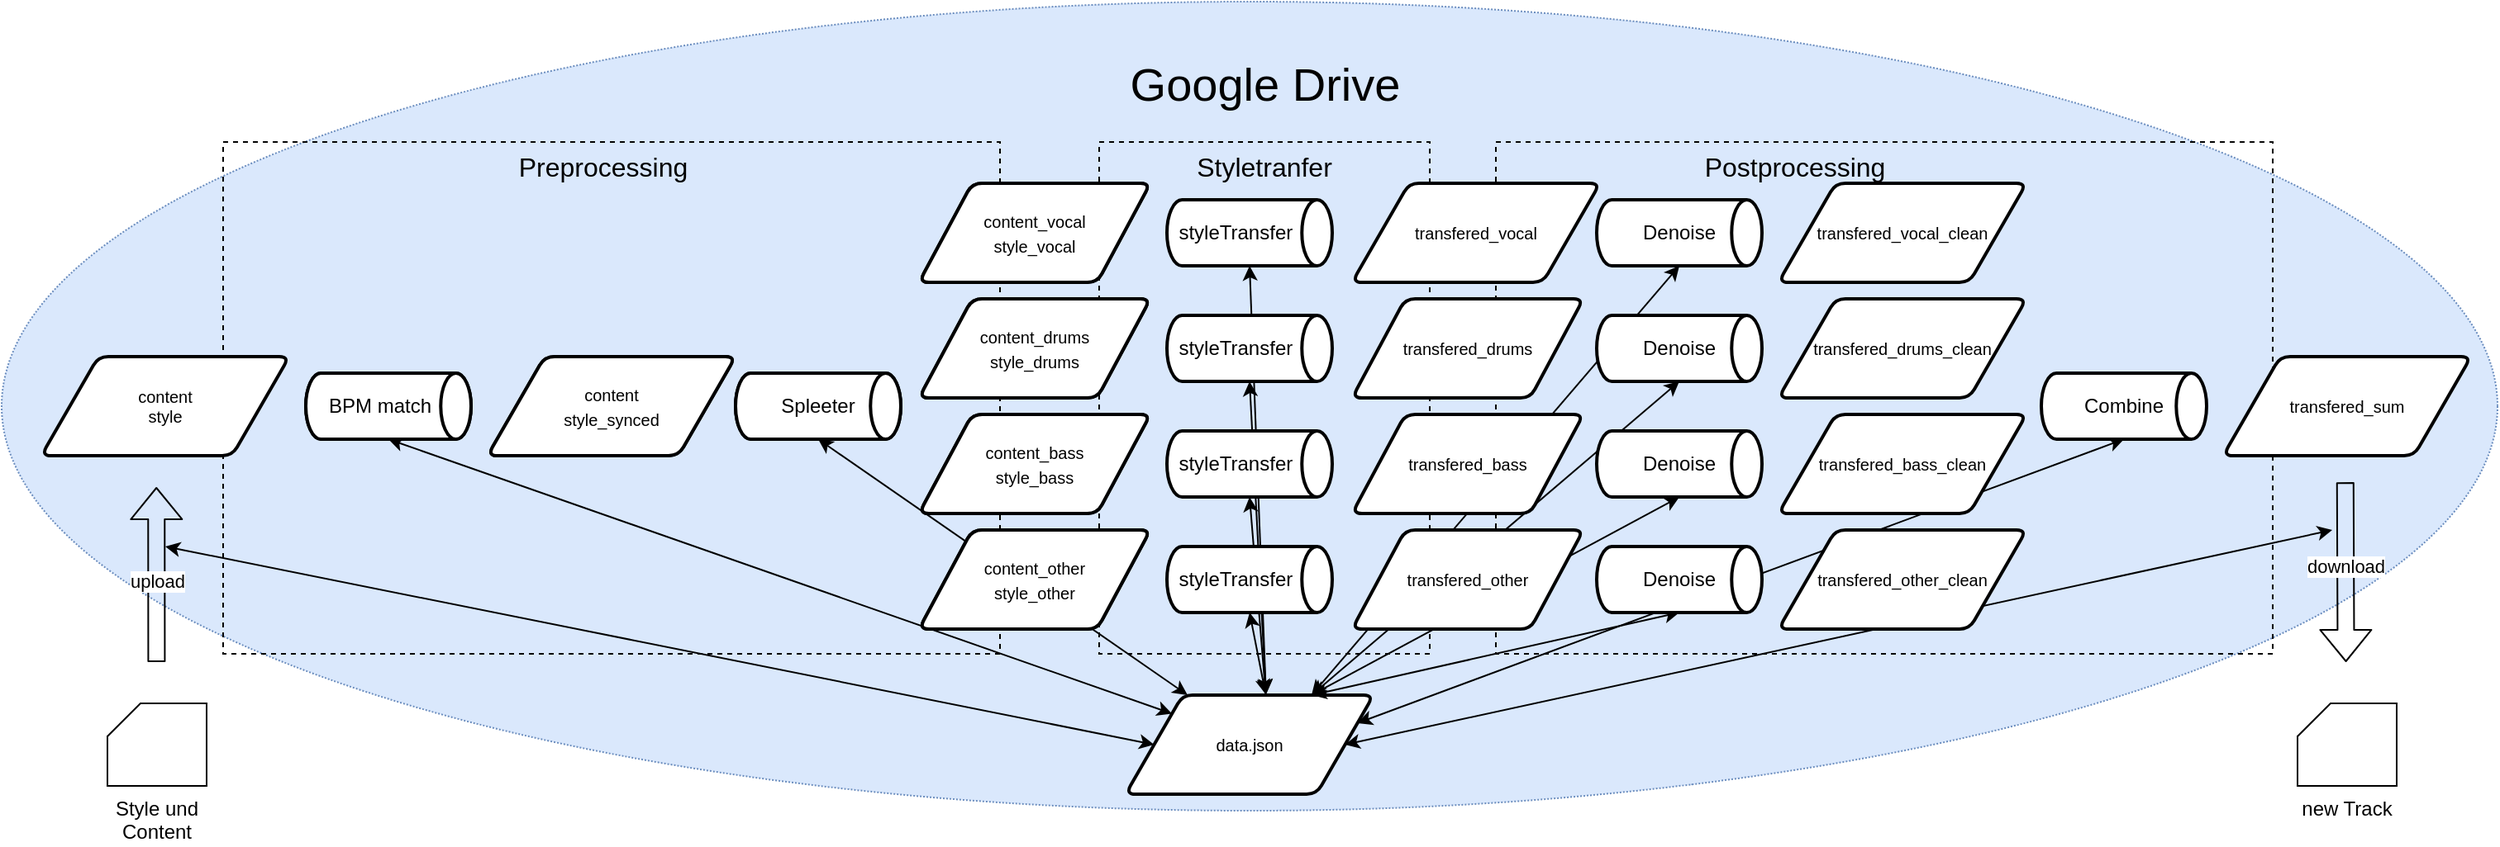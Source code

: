 <mxfile version="14.6.13" type="device"><diagram id="yh5Q47kawp5ptNxOkZUQ" name="Seite-1"><mxGraphModel dx="2029" dy="815" grid="1" gridSize="10" guides="1" tooltips="1" connect="1" arrows="1" fold="1" page="1" pageScale="1" pageWidth="827" pageHeight="1169" math="0" shadow="0"><root><mxCell id="0"/><mxCell id="1" parent="0"/><mxCell id="sxvFKLSJ-y0-WJa09UYh-45" value="" style="ellipse;whiteSpace=wrap;html=1;dashed=1;fillColor=#dae8fc;dashPattern=1 1;strokeColor=#6c8ebf;" vertex="1" parent="1"><mxGeometry x="70" y="240" width="1510" height="490" as="geometry"/></mxCell><mxCell id="sxvFKLSJ-y0-WJa09UYh-42" value="" style="rounded=0;whiteSpace=wrap;html=1;fillColor=none;dashed=1;" vertex="1" parent="1"><mxGeometry x="974" y="325" width="470" height="310" as="geometry"/></mxCell><mxCell id="sxvFKLSJ-y0-WJa09UYh-43" value="" style="rounded=0;whiteSpace=wrap;html=1;fillColor=none;dashed=1;" vertex="1" parent="1"><mxGeometry x="734" y="325" width="200" height="310" as="geometry"/></mxCell><mxCell id="sxvFKLSJ-y0-WJa09UYh-44" value="" style="rounded=0;whiteSpace=wrap;html=1;fillColor=none;dashed=1;" vertex="1" parent="1"><mxGeometry x="204" y="325" width="470" height="310" as="geometry"/></mxCell><mxCell id="sxvFKLSJ-y0-WJa09UYh-10" value="Style und Content" style="verticalLabelPosition=bottom;verticalAlign=top;html=1;shape=card;whiteSpace=wrap;size=20;arcSize=12;" vertex="1" parent="1"><mxGeometry x="134" y="665" width="60" height="50" as="geometry"/></mxCell><mxCell id="sxvFKLSJ-y0-WJa09UYh-11" value="BPM match&amp;nbsp; &amp;nbsp;" style="strokeWidth=2;html=1;shape=mxgraph.flowchart.direct_data;whiteSpace=wrap;" vertex="1" parent="1"><mxGeometry x="254" y="465" width="100" height="40" as="geometry"/></mxCell><mxCell id="sxvFKLSJ-y0-WJa09UYh-14" value="" style="shape=flexArrow;endArrow=classic;html=1;entryX=0.062;entryY=0.6;entryDx=0;entryDy=0;entryPerimeter=0;" edge="1" parent="1" target="sxvFKLSJ-y0-WJa09UYh-45"><mxGeometry width="50" height="50" relative="1" as="geometry"><mxPoint x="163.71" y="640" as="sourcePoint"/><mxPoint x="163.71" y="560" as="targetPoint"/></mxGeometry></mxCell><mxCell id="sxvFKLSJ-y0-WJa09UYh-15" value="upload" style="edgeLabel;html=1;align=center;verticalAlign=middle;resizable=0;points=[];" vertex="1" connectable="0" parent="sxvFKLSJ-y0-WJa09UYh-14"><mxGeometry x="-0.266" relative="1" as="geometry"><mxPoint y="-10" as="offset"/></mxGeometry></mxCell><mxCell id="sxvFKLSJ-y0-WJa09UYh-16" value="&lt;font style=&quot;font-size: 10px&quot;&gt;content&lt;br&gt;style_synced&lt;/font&gt;" style="shape=parallelogram;html=1;strokeWidth=2;perimeter=parallelogramPerimeter;whiteSpace=wrap;rounded=1;arcSize=12;size=0.23;" vertex="1" parent="1"><mxGeometry x="364" y="455" width="150" height="60" as="geometry"/></mxCell><mxCell id="sxvFKLSJ-y0-WJa09UYh-17" value="Spleeter" style="strokeWidth=2;html=1;shape=mxgraph.flowchart.direct_data;whiteSpace=wrap;" vertex="1" parent="1"><mxGeometry x="514" y="465" width="100" height="40" as="geometry"/></mxCell><mxCell id="sxvFKLSJ-y0-WJa09UYh-18" value="&lt;font style=&quot;font-size: 10px&quot;&gt;content_bass&lt;br&gt;style_bass&lt;/font&gt;" style="shape=parallelogram;html=1;strokeWidth=2;perimeter=parallelogramPerimeter;whiteSpace=wrap;rounded=1;arcSize=12;size=0.23;" vertex="1" parent="1"><mxGeometry x="625" y="490" width="140" height="60" as="geometry"/></mxCell><mxCell id="sxvFKLSJ-y0-WJa09UYh-19" value="&lt;font style=&quot;font-size: 10px&quot;&gt;content_drums&lt;br&gt;style_drums&lt;/font&gt;" style="shape=parallelogram;html=1;strokeWidth=2;perimeter=parallelogramPerimeter;whiteSpace=wrap;rounded=1;arcSize=12;size=0.23;" vertex="1" parent="1"><mxGeometry x="625" y="420" width="140" height="60" as="geometry"/></mxCell><mxCell id="sxvFKLSJ-y0-WJa09UYh-20" value="&lt;font style=&quot;font-size: 10px&quot;&gt;content_other&lt;br&gt;style_other&lt;/font&gt;" style="shape=parallelogram;html=1;strokeWidth=2;perimeter=parallelogramPerimeter;whiteSpace=wrap;rounded=1;arcSize=12;size=0.23;" vertex="1" parent="1"><mxGeometry x="625" y="560" width="140" height="60" as="geometry"/></mxCell><mxCell id="sxvFKLSJ-y0-WJa09UYh-21" value="&lt;font style=&quot;font-size: 10px&quot;&gt;content_vocal&lt;br&gt;style_vocal&lt;/font&gt;" style="shape=parallelogram;html=1;strokeWidth=2;perimeter=parallelogramPerimeter;whiteSpace=wrap;rounded=1;arcSize=12;size=0.23;" vertex="1" parent="1"><mxGeometry x="625" y="350" width="140" height="60" as="geometry"/></mxCell><mxCell id="sxvFKLSJ-y0-WJa09UYh-39" value="" style="shape=flexArrow;endArrow=classic;html=1;exitX=0.939;exitY=0.594;exitDx=0;exitDy=0;exitPerimeter=0;" edge="1" parent="1" source="sxvFKLSJ-y0-WJa09UYh-45"><mxGeometry width="50" height="50" relative="1" as="geometry"><mxPoint x="1488.29" y="560" as="sourcePoint"/><mxPoint x="1488.29" y="640" as="targetPoint"/></mxGeometry></mxCell><mxCell id="sxvFKLSJ-y0-WJa09UYh-40" value="download" style="edgeLabel;html=1;align=center;verticalAlign=middle;resizable=0;points=[];" vertex="1" connectable="0" parent="sxvFKLSJ-y0-WJa09UYh-39"><mxGeometry x="-0.266" relative="1" as="geometry"><mxPoint y="11" as="offset"/></mxGeometry></mxCell><mxCell id="sxvFKLSJ-y0-WJa09UYh-41" value="new Track" style="verticalLabelPosition=bottom;verticalAlign=top;html=1;shape=card;whiteSpace=wrap;size=20;arcSize=12;" vertex="1" parent="1"><mxGeometry x="1459" y="665" width="60" height="50" as="geometry"/></mxCell><mxCell id="sxvFKLSJ-y0-WJa09UYh-46" value="&lt;font style=&quot;font-size: 28px&quot;&gt;Google Drive&lt;/font&gt;" style="text;html=1;strokeColor=none;fillColor=none;align=center;verticalAlign=middle;whiteSpace=wrap;rounded=0;dashed=1;dashPattern=1 1;" vertex="1" parent="1"><mxGeometry x="734.5" y="280" width="199" height="20" as="geometry"/></mxCell><mxCell id="sxvFKLSJ-y0-WJa09UYh-47" value="&lt;font style=&quot;font-size: 16px&quot;&gt;Preprocessing&lt;/font&gt;" style="text;html=1;strokeColor=none;fillColor=none;align=center;verticalAlign=middle;whiteSpace=wrap;rounded=0;dashed=1;dashPattern=1 1;" vertex="1" parent="1"><mxGeometry x="414" y="330" width="40" height="20" as="geometry"/></mxCell><mxCell id="sxvFKLSJ-y0-WJa09UYh-48" value="&lt;font style=&quot;font-size: 16px&quot;&gt;Styletranfer&lt;/font&gt;" style="text;html=1;strokeColor=none;fillColor=none;align=center;verticalAlign=middle;whiteSpace=wrap;rounded=0;dashed=1;dashPattern=1 1;" vertex="1" parent="1"><mxGeometry x="814" y="330" width="40" height="20" as="geometry"/></mxCell><mxCell id="sxvFKLSJ-y0-WJa09UYh-49" value="&lt;font style=&quot;font-size: 16px&quot;&gt;Postprocessing&lt;/font&gt;" style="text;html=1;strokeColor=none;fillColor=none;align=center;verticalAlign=middle;whiteSpace=wrap;rounded=0;dashed=1;dashPattern=1 1;" vertex="1" parent="1"><mxGeometry x="1135" y="330" width="40" height="20" as="geometry"/></mxCell><mxCell id="sxvFKLSJ-y0-WJa09UYh-52" value="&lt;span style=&quot;font-size: 10px&quot;&gt;data.json&lt;/span&gt;" style="shape=parallelogram;html=1;strokeWidth=2;perimeter=parallelogramPerimeter;whiteSpace=wrap;rounded=1;arcSize=12;size=0.23;" vertex="1" parent="1"><mxGeometry x="750" y="660" width="150" height="60" as="geometry"/></mxCell><mxCell id="sxvFKLSJ-y0-WJa09UYh-53" value="" style="endArrow=classic;startArrow=classic;html=1;exitX=0;exitY=0.5;exitDx=0;exitDy=0;" edge="1" parent="1" source="sxvFKLSJ-y0-WJa09UYh-52"><mxGeometry width="50" height="50" relative="1" as="geometry"><mxPoint x="630" y="480" as="sourcePoint"/><mxPoint x="169" y="570" as="targetPoint"/></mxGeometry></mxCell><mxCell id="sxvFKLSJ-y0-WJa09UYh-61" value="" style="endArrow=classic;startArrow=classic;html=1;exitX=0;exitY=0;exitDx=0;exitDy=0;entryX=0.5;entryY=1;entryDx=0;entryDy=0;entryPerimeter=0;" edge="1" parent="1" source="sxvFKLSJ-y0-WJa09UYh-52" target="sxvFKLSJ-y0-WJa09UYh-11"><mxGeometry width="50" height="50" relative="1" as="geometry"><mxPoint x="777.25" y="700" as="sourcePoint"/><mxPoint x="179" y="580" as="targetPoint"/></mxGeometry></mxCell><mxCell id="sxvFKLSJ-y0-WJa09UYh-62" value="" style="endArrow=classic;startArrow=classic;html=1;exitX=0.25;exitY=0;exitDx=0;exitDy=0;entryX=0.5;entryY=1;entryDx=0;entryDy=0;entryPerimeter=0;" edge="1" parent="1" source="sxvFKLSJ-y0-WJa09UYh-52" target="sxvFKLSJ-y0-WJa09UYh-17"><mxGeometry width="50" height="50" relative="1" as="geometry"><mxPoint x="787.25" y="710" as="sourcePoint"/><mxPoint x="189" y="590" as="targetPoint"/></mxGeometry></mxCell><mxCell id="sxvFKLSJ-y0-WJa09UYh-63" value="" style="endArrow=classic;startArrow=classic;html=1;exitX=0.565;exitY=-0.008;exitDx=0;exitDy=0;entryX=0.5;entryY=1;entryDx=0;entryDy=0;entryPerimeter=0;exitPerimeter=0;" edge="1" parent="1" source="sxvFKLSJ-y0-WJa09UYh-52" target="sxvFKLSJ-y0-WJa09UYh-22"><mxGeometry width="50" height="50" relative="1" as="geometry"><mxPoint x="797.25" y="720" as="sourcePoint"/><mxPoint x="199" y="600" as="targetPoint"/></mxGeometry></mxCell><mxCell id="sxvFKLSJ-y0-WJa09UYh-64" value="" style="endArrow=classic;startArrow=classic;html=1;exitX=0.565;exitY=-0.008;exitDx=0;exitDy=0;entryX=0.5;entryY=1;entryDx=0;entryDy=0;entryPerimeter=0;exitPerimeter=0;" edge="1" parent="1" source="sxvFKLSJ-y0-WJa09UYh-52" target="sxvFKLSJ-y0-WJa09UYh-12"><mxGeometry width="50" height="50" relative="1" as="geometry"><mxPoint x="835" y="670" as="sourcePoint"/><mxPoint x="835" y="620" as="targetPoint"/></mxGeometry></mxCell><mxCell id="sxvFKLSJ-y0-WJa09UYh-65" value="" style="endArrow=classic;startArrow=classic;html=1;exitX=0.566;exitY=-0.003;exitDx=0;exitDy=0;entryX=0.5;entryY=1;entryDx=0;entryDy=0;entryPerimeter=0;exitPerimeter=0;" edge="1" parent="1" source="sxvFKLSJ-y0-WJa09UYh-52" target="sxvFKLSJ-y0-WJa09UYh-23"><mxGeometry width="50" height="50" relative="1" as="geometry"><mxPoint x="845" y="680" as="sourcePoint"/><mxPoint x="845" y="630" as="targetPoint"/></mxGeometry></mxCell><mxCell id="sxvFKLSJ-y0-WJa09UYh-66" value="" style="endArrow=classic;startArrow=classic;html=1;exitX=0.566;exitY=-0.014;exitDx=0;exitDy=0;entryX=0.5;entryY=1;entryDx=0;entryDy=0;entryPerimeter=0;exitPerimeter=0;" edge="1" parent="1" source="sxvFKLSJ-y0-WJa09UYh-52" target="sxvFKLSJ-y0-WJa09UYh-24"><mxGeometry width="50" height="50" relative="1" as="geometry"><mxPoint x="855" y="690" as="sourcePoint"/><mxPoint x="855" y="640" as="targetPoint"/></mxGeometry></mxCell><mxCell id="sxvFKLSJ-y0-WJa09UYh-67" value="" style="endArrow=classic;startArrow=classic;html=1;exitX=0.5;exitY=1;exitDx=0;exitDy=0;entryX=0.75;entryY=0;entryDx=0;entryDy=0;exitPerimeter=0;" edge="1" parent="1" source="sxvFKLSJ-y0-WJa09UYh-32" target="sxvFKLSJ-y0-WJa09UYh-52"><mxGeometry width="50" height="50" relative="1" as="geometry"><mxPoint x="865" y="700" as="sourcePoint"/><mxPoint x="865" y="650" as="targetPoint"/></mxGeometry></mxCell><mxCell id="sxvFKLSJ-y0-WJa09UYh-68" value="" style="endArrow=classic;startArrow=classic;html=1;exitX=0.5;exitY=1;exitDx=0;exitDy=0;entryX=0.75;entryY=0;entryDx=0;entryDy=0;exitPerimeter=0;" edge="1" parent="1" source="sxvFKLSJ-y0-WJa09UYh-31" target="sxvFKLSJ-y0-WJa09UYh-52"><mxGeometry width="50" height="50" relative="1" as="geometry"><mxPoint x="1095" y="620" as="sourcePoint"/><mxPoint x="872.5" y="670" as="targetPoint"/></mxGeometry></mxCell><mxCell id="sxvFKLSJ-y0-WJa09UYh-69" value="" style="endArrow=classic;startArrow=classic;html=1;exitX=0.5;exitY=1;exitDx=0;exitDy=0;exitPerimeter=0;entryX=0.75;entryY=0;entryDx=0;entryDy=0;" edge="1" parent="1" source="sxvFKLSJ-y0-WJa09UYh-30" target="sxvFKLSJ-y0-WJa09UYh-52"><mxGeometry width="50" height="50" relative="1" as="geometry"><mxPoint x="1095" y="550" as="sourcePoint"/><mxPoint x="870" y="660" as="targetPoint"/></mxGeometry></mxCell><mxCell id="sxvFKLSJ-y0-WJa09UYh-70" value="" style="endArrow=classic;startArrow=classic;html=1;exitX=0.5;exitY=1;exitDx=0;exitDy=0;entryX=0.75;entryY=0;entryDx=0;entryDy=0;exitPerimeter=0;" edge="1" parent="1" source="sxvFKLSJ-y0-WJa09UYh-29" target="sxvFKLSJ-y0-WJa09UYh-52"><mxGeometry width="50" height="50" relative="1" as="geometry"><mxPoint x="1105" y="560" as="sourcePoint"/><mxPoint x="882.5" y="680" as="targetPoint"/></mxGeometry></mxCell><mxCell id="sxvFKLSJ-y0-WJa09UYh-71" value="" style="endArrow=classic;startArrow=classic;html=1;exitX=0.5;exitY=1;exitDx=0;exitDy=0;entryX=1;entryY=0.25;entryDx=0;entryDy=0;exitPerimeter=0;" edge="1" parent="1" source="sxvFKLSJ-y0-WJa09UYh-37" target="sxvFKLSJ-y0-WJa09UYh-52"><mxGeometry width="50" height="50" relative="1" as="geometry"><mxPoint x="1115" y="570" as="sourcePoint"/><mxPoint x="892.5" y="690" as="targetPoint"/></mxGeometry></mxCell><mxCell id="sxvFKLSJ-y0-WJa09UYh-72" value="" style="endArrow=classic;startArrow=classic;html=1;entryX=1;entryY=0.5;entryDx=0;entryDy=0;" edge="1" parent="1" target="sxvFKLSJ-y0-WJa09UYh-52"><mxGeometry width="50" height="50" relative="1" as="geometry"><mxPoint x="1480" y="560" as="sourcePoint"/><mxPoint x="902.5" y="700" as="targetPoint"/></mxGeometry></mxCell><mxCell id="sxvFKLSJ-y0-WJa09UYh-12" value="styleTransfer&amp;nbsp; &amp;nbsp; &amp;nbsp;" style="strokeWidth=2;html=1;shape=mxgraph.flowchart.direct_data;whiteSpace=wrap;" vertex="1" parent="1"><mxGeometry x="775" y="500" width="100" height="40" as="geometry"/></mxCell><mxCell id="sxvFKLSJ-y0-WJa09UYh-13" value="&lt;p style=&quot;line-height: 120% ; font-size: 10px&quot;&gt;content&lt;br&gt;style&lt;/p&gt;" style="shape=parallelogram;html=1;strokeWidth=2;perimeter=parallelogramPerimeter;whiteSpace=wrap;rounded=1;arcSize=12;size=0.23;" vertex="1" parent="1"><mxGeometry x="94" y="455" width="150" height="60" as="geometry"/></mxCell><mxCell id="sxvFKLSJ-y0-WJa09UYh-22" value="styleTransfer&amp;nbsp; &amp;nbsp; &amp;nbsp;" style="strokeWidth=2;html=1;shape=mxgraph.flowchart.direct_data;whiteSpace=wrap;" vertex="1" parent="1"><mxGeometry x="775" y="570" width="100" height="40" as="geometry"/></mxCell><mxCell id="sxvFKLSJ-y0-WJa09UYh-23" value="styleTransfer&amp;nbsp; &amp;nbsp; &amp;nbsp;" style="strokeWidth=2;html=1;shape=mxgraph.flowchart.direct_data;whiteSpace=wrap;" vertex="1" parent="1"><mxGeometry x="775" y="430" width="100" height="40" as="geometry"/></mxCell><mxCell id="sxvFKLSJ-y0-WJa09UYh-24" value="styleTransfer&amp;nbsp; &amp;nbsp; &amp;nbsp;" style="strokeWidth=2;html=1;shape=mxgraph.flowchart.direct_data;whiteSpace=wrap;" vertex="1" parent="1"><mxGeometry x="775" y="360" width="100" height="40" as="geometry"/></mxCell><mxCell id="sxvFKLSJ-y0-WJa09UYh-25" value="&lt;span style=&quot;font-size: 10px&quot;&gt;transfered_other&lt;/span&gt;" style="shape=parallelogram;html=1;strokeWidth=2;perimeter=parallelogramPerimeter;whiteSpace=wrap;rounded=1;arcSize=12;size=0.23;" vertex="1" parent="1"><mxGeometry x="887" y="560" width="140" height="60" as="geometry"/></mxCell><mxCell id="sxvFKLSJ-y0-WJa09UYh-26" value="&lt;span style=&quot;font-size: 10px&quot;&gt;transfered_bass&lt;/span&gt;" style="shape=parallelogram;html=1;strokeWidth=2;perimeter=parallelogramPerimeter;whiteSpace=wrap;rounded=1;arcSize=12;size=0.23;" vertex="1" parent="1"><mxGeometry x="887" y="490" width="140" height="60" as="geometry"/></mxCell><mxCell id="sxvFKLSJ-y0-WJa09UYh-27" value="&lt;span style=&quot;font-size: 10px&quot;&gt;transfered_drums&lt;/span&gt;" style="shape=parallelogram;html=1;strokeWidth=2;perimeter=parallelogramPerimeter;whiteSpace=wrap;rounded=1;arcSize=12;size=0.23;" vertex="1" parent="1"><mxGeometry x="887" y="420" width="140" height="60" as="geometry"/></mxCell><mxCell id="sxvFKLSJ-y0-WJa09UYh-28" value="&lt;span style=&quot;font-size: 10px&quot;&gt;transfered_vocal&lt;/span&gt;" style="shape=parallelogram;html=1;strokeWidth=2;perimeter=parallelogramPerimeter;whiteSpace=wrap;rounded=1;arcSize=12;size=0.23;" vertex="1" parent="1"><mxGeometry x="887" y="350" width="150" height="60" as="geometry"/></mxCell><mxCell id="sxvFKLSJ-y0-WJa09UYh-29" value="Denoise" style="strokeWidth=2;html=1;shape=mxgraph.flowchart.direct_data;whiteSpace=wrap;" vertex="1" parent="1"><mxGeometry x="1035" y="360" width="100" height="40" as="geometry"/></mxCell><mxCell id="sxvFKLSJ-y0-WJa09UYh-30" value="Denoise" style="strokeWidth=2;html=1;shape=mxgraph.flowchart.direct_data;whiteSpace=wrap;" vertex="1" parent="1"><mxGeometry x="1035" y="430" width="100" height="40" as="geometry"/></mxCell><mxCell id="sxvFKLSJ-y0-WJa09UYh-31" value="Denoise" style="strokeWidth=2;html=1;shape=mxgraph.flowchart.direct_data;whiteSpace=wrap;" vertex="1" parent="1"><mxGeometry x="1035" y="500" width="100" height="40" as="geometry"/></mxCell><mxCell id="sxvFKLSJ-y0-WJa09UYh-32" value="Denoise" style="strokeWidth=2;html=1;shape=mxgraph.flowchart.direct_data;whiteSpace=wrap;" vertex="1" parent="1"><mxGeometry x="1035" y="570" width="100" height="40" as="geometry"/></mxCell><mxCell id="sxvFKLSJ-y0-WJa09UYh-33" value="&lt;span style=&quot;font-size: 10px&quot;&gt;transfered_vocal_clean&lt;/span&gt;" style="shape=parallelogram;html=1;strokeWidth=2;perimeter=parallelogramPerimeter;whiteSpace=wrap;rounded=1;arcSize=12;size=0.23;" vertex="1" parent="1"><mxGeometry x="1145" y="350" width="150" height="60" as="geometry"/></mxCell><mxCell id="sxvFKLSJ-y0-WJa09UYh-34" value="&lt;span style=&quot;font-size: 10px&quot;&gt;transfered_drums_clean&lt;/span&gt;" style="shape=parallelogram;html=1;strokeWidth=2;perimeter=parallelogramPerimeter;whiteSpace=wrap;rounded=1;arcSize=12;size=0.23;" vertex="1" parent="1"><mxGeometry x="1145" y="420" width="150" height="60" as="geometry"/></mxCell><mxCell id="sxvFKLSJ-y0-WJa09UYh-35" value="&lt;span style=&quot;font-size: 10px&quot;&gt;transfered_bass_clean&lt;/span&gt;" style="shape=parallelogram;html=1;strokeWidth=2;perimeter=parallelogramPerimeter;whiteSpace=wrap;rounded=1;arcSize=12;size=0.23;" vertex="1" parent="1"><mxGeometry x="1145" y="490" width="150" height="60" as="geometry"/></mxCell><mxCell id="sxvFKLSJ-y0-WJa09UYh-36" value="&lt;span style=&quot;font-size: 10px&quot;&gt;transfered_other_clean&lt;/span&gt;" style="shape=parallelogram;html=1;strokeWidth=2;perimeter=parallelogramPerimeter;whiteSpace=wrap;rounded=1;arcSize=12;size=0.23;" vertex="1" parent="1"><mxGeometry x="1145" y="560" width="150" height="60" as="geometry"/></mxCell><mxCell id="sxvFKLSJ-y0-WJa09UYh-37" value="Combine" style="strokeWidth=2;html=1;shape=mxgraph.flowchart.direct_data;whiteSpace=wrap;" vertex="1" parent="1"><mxGeometry x="1304" y="465" width="100" height="40" as="geometry"/></mxCell><mxCell id="sxvFKLSJ-y0-WJa09UYh-38" value="&lt;span style=&quot;font-size: 10px&quot;&gt;transfered_sum&lt;/span&gt;" style="shape=parallelogram;html=1;strokeWidth=2;perimeter=parallelogramPerimeter;whiteSpace=wrap;rounded=1;arcSize=12;size=0.23;" vertex="1" parent="1"><mxGeometry x="1414" y="455" width="150" height="60" as="geometry"/></mxCell><mxCell id="sxvFKLSJ-y0-WJa09UYh-73" value="&lt;font style=&quot;font-size: 10px&quot;&gt;content_other&lt;br&gt;style_other&lt;/font&gt;" style="shape=parallelogram;html=1;strokeWidth=2;perimeter=parallelogramPerimeter;whiteSpace=wrap;rounded=1;arcSize=12;size=0.23;" vertex="1" parent="1"><mxGeometry x="625" y="560" width="140" height="60" as="geometry"/></mxCell><mxCell id="sxvFKLSJ-y0-WJa09UYh-74" value="&lt;font style=&quot;font-size: 10px&quot;&gt;content_bass&lt;br&gt;style_bass&lt;/font&gt;" style="shape=parallelogram;html=1;strokeWidth=2;perimeter=parallelogramPerimeter;whiteSpace=wrap;rounded=1;arcSize=12;size=0.23;" vertex="1" parent="1"><mxGeometry x="625" y="490" width="140" height="60" as="geometry"/></mxCell><mxCell id="sxvFKLSJ-y0-WJa09UYh-75" value="&lt;font style=&quot;font-size: 10px&quot;&gt;content_drums&lt;br&gt;style_drums&lt;/font&gt;" style="shape=parallelogram;html=1;strokeWidth=2;perimeter=parallelogramPerimeter;whiteSpace=wrap;rounded=1;arcSize=12;size=0.23;" vertex="1" parent="1"><mxGeometry x="625" y="420" width="140" height="60" as="geometry"/></mxCell><mxCell id="sxvFKLSJ-y0-WJa09UYh-76" value="&lt;font style=&quot;font-size: 10px&quot;&gt;content_vocal&lt;br&gt;style_vocal&lt;/font&gt;" style="shape=parallelogram;html=1;strokeWidth=2;perimeter=parallelogramPerimeter;whiteSpace=wrap;rounded=1;arcSize=12;size=0.23;" vertex="1" parent="1"><mxGeometry x="625" y="350" width="140" height="60" as="geometry"/></mxCell><mxCell id="sxvFKLSJ-y0-WJa09UYh-77" value="Spleeter" style="strokeWidth=2;html=1;shape=mxgraph.flowchart.direct_data;whiteSpace=wrap;" vertex="1" parent="1"><mxGeometry x="514" y="465" width="100" height="40" as="geometry"/></mxCell><mxCell id="sxvFKLSJ-y0-WJa09UYh-78" value="&lt;font style=&quot;font-size: 10px&quot;&gt;content&lt;br&gt;style_synced&lt;/font&gt;" style="shape=parallelogram;html=1;strokeWidth=2;perimeter=parallelogramPerimeter;whiteSpace=wrap;rounded=1;arcSize=12;size=0.23;" vertex="1" parent="1"><mxGeometry x="364" y="455" width="150" height="60" as="geometry"/></mxCell><mxCell id="sxvFKLSJ-y0-WJa09UYh-79" value="BPM match&amp;nbsp; &amp;nbsp;" style="strokeWidth=2;html=1;shape=mxgraph.flowchart.direct_data;whiteSpace=wrap;" vertex="1" parent="1"><mxGeometry x="254" y="465" width="100" height="40" as="geometry"/></mxCell></root></mxGraphModel></diagram></mxfile>